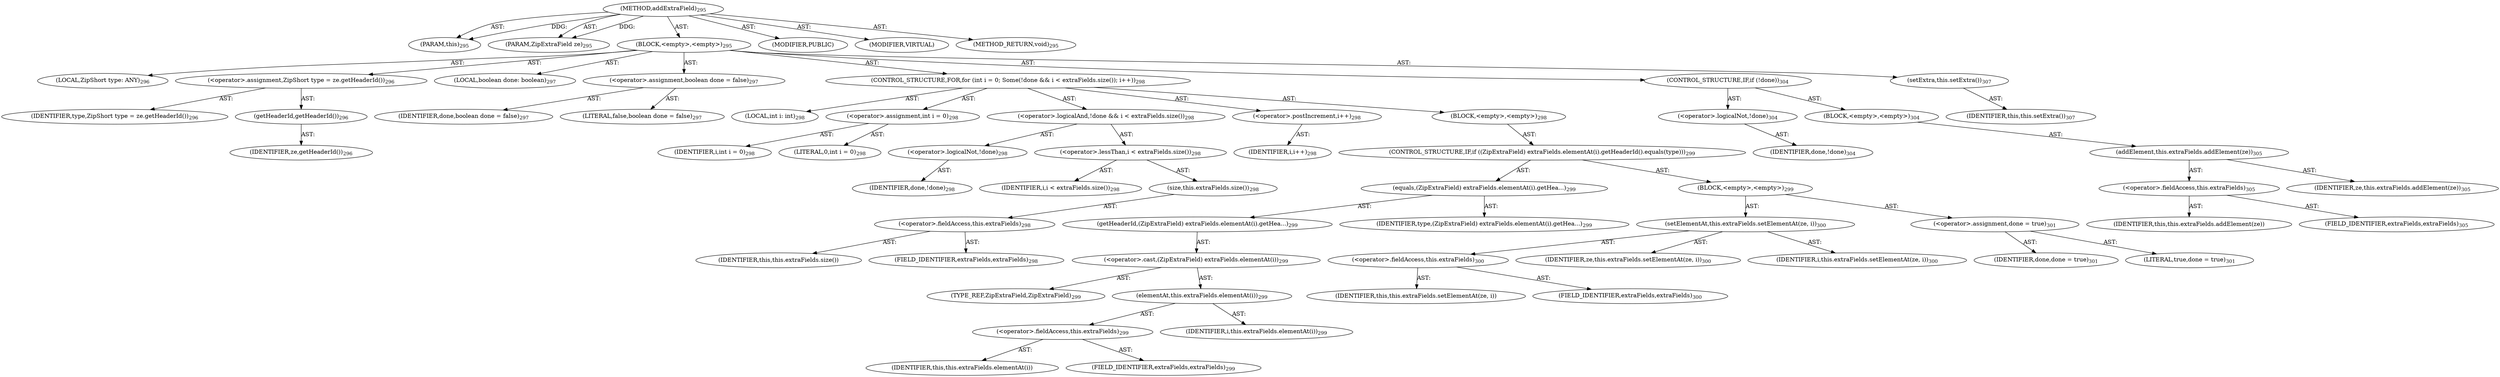 digraph "addExtraField" {  
"111669149711" [label = <(METHOD,addExtraField)<SUB>295</SUB>> ]
"115964116997" [label = <(PARAM,this)<SUB>295</SUB>> ]
"115964117024" [label = <(PARAM,ZipExtraField ze)<SUB>295</SUB>> ]
"25769803802" [label = <(BLOCK,&lt;empty&gt;,&lt;empty&gt;)<SUB>295</SUB>> ]
"94489280522" [label = <(LOCAL,ZipShort type: ANY)<SUB>296</SUB>> ]
"30064771230" [label = <(&lt;operator&gt;.assignment,ZipShort type = ze.getHeaderId())<SUB>296</SUB>> ]
"68719476870" [label = <(IDENTIFIER,type,ZipShort type = ze.getHeaderId())<SUB>296</SUB>> ]
"30064771231" [label = <(getHeaderId,getHeaderId())<SUB>296</SUB>> ]
"68719476871" [label = <(IDENTIFIER,ze,getHeaderId())<SUB>296</SUB>> ]
"94489280523" [label = <(LOCAL,boolean done: boolean)<SUB>297</SUB>> ]
"30064771232" [label = <(&lt;operator&gt;.assignment,boolean done = false)<SUB>297</SUB>> ]
"68719476872" [label = <(IDENTIFIER,done,boolean done = false)<SUB>297</SUB>> ]
"90194313247" [label = <(LITERAL,false,boolean done = false)<SUB>297</SUB>> ]
"47244640267" [label = <(CONTROL_STRUCTURE,FOR,for (int i = 0; Some(!done &amp;&amp; i &lt; extraFields.size()); i++))<SUB>298</SUB>> ]
"94489280524" [label = <(LOCAL,int i: int)<SUB>298</SUB>> ]
"30064771233" [label = <(&lt;operator&gt;.assignment,int i = 0)<SUB>298</SUB>> ]
"68719476873" [label = <(IDENTIFIER,i,int i = 0)<SUB>298</SUB>> ]
"90194313248" [label = <(LITERAL,0,int i = 0)<SUB>298</SUB>> ]
"30064771234" [label = <(&lt;operator&gt;.logicalAnd,!done &amp;&amp; i &lt; extraFields.size())<SUB>298</SUB>> ]
"30064771235" [label = <(&lt;operator&gt;.logicalNot,!done)<SUB>298</SUB>> ]
"68719476874" [label = <(IDENTIFIER,done,!done)<SUB>298</SUB>> ]
"30064771236" [label = <(&lt;operator&gt;.lessThan,i &lt; extraFields.size())<SUB>298</SUB>> ]
"68719476875" [label = <(IDENTIFIER,i,i &lt; extraFields.size())<SUB>298</SUB>> ]
"30064771237" [label = <(size,this.extraFields.size())<SUB>298</SUB>> ]
"30064771238" [label = <(&lt;operator&gt;.fieldAccess,this.extraFields)<SUB>298</SUB>> ]
"68719476876" [label = <(IDENTIFIER,this,this.extraFields.size())> ]
"55834574886" [label = <(FIELD_IDENTIFIER,extraFields,extraFields)<SUB>298</SUB>> ]
"30064771239" [label = <(&lt;operator&gt;.postIncrement,i++)<SUB>298</SUB>> ]
"68719476877" [label = <(IDENTIFIER,i,i++)<SUB>298</SUB>> ]
"25769803803" [label = <(BLOCK,&lt;empty&gt;,&lt;empty&gt;)<SUB>298</SUB>> ]
"47244640268" [label = <(CONTROL_STRUCTURE,IF,if ((ZipExtraField) extraFields.elementAt(i).getHeaderId().equals(type)))<SUB>299</SUB>> ]
"30064771240" [label = <(equals,(ZipExtraField) extraFields.elementAt(i).getHea...)<SUB>299</SUB>> ]
"30064771241" [label = <(getHeaderId,(ZipExtraField) extraFields.elementAt(i).getHea...)<SUB>299</SUB>> ]
"30064771242" [label = <(&lt;operator&gt;.cast,(ZipExtraField) extraFields.elementAt(i))<SUB>299</SUB>> ]
"180388626440" [label = <(TYPE_REF,ZipExtraField,ZipExtraField)<SUB>299</SUB>> ]
"30064771243" [label = <(elementAt,this.extraFields.elementAt(i))<SUB>299</SUB>> ]
"30064771244" [label = <(&lt;operator&gt;.fieldAccess,this.extraFields)<SUB>299</SUB>> ]
"68719476878" [label = <(IDENTIFIER,this,this.extraFields.elementAt(i))> ]
"55834574887" [label = <(FIELD_IDENTIFIER,extraFields,extraFields)<SUB>299</SUB>> ]
"68719476879" [label = <(IDENTIFIER,i,this.extraFields.elementAt(i))<SUB>299</SUB>> ]
"68719476880" [label = <(IDENTIFIER,type,(ZipExtraField) extraFields.elementAt(i).getHea...)<SUB>299</SUB>> ]
"25769803804" [label = <(BLOCK,&lt;empty&gt;,&lt;empty&gt;)<SUB>299</SUB>> ]
"30064771245" [label = <(setElementAt,this.extraFields.setElementAt(ze, i))<SUB>300</SUB>> ]
"30064771246" [label = <(&lt;operator&gt;.fieldAccess,this.extraFields)<SUB>300</SUB>> ]
"68719476881" [label = <(IDENTIFIER,this,this.extraFields.setElementAt(ze, i))> ]
"55834574888" [label = <(FIELD_IDENTIFIER,extraFields,extraFields)<SUB>300</SUB>> ]
"68719476882" [label = <(IDENTIFIER,ze,this.extraFields.setElementAt(ze, i))<SUB>300</SUB>> ]
"68719476883" [label = <(IDENTIFIER,i,this.extraFields.setElementAt(ze, i))<SUB>300</SUB>> ]
"30064771247" [label = <(&lt;operator&gt;.assignment,done = true)<SUB>301</SUB>> ]
"68719476884" [label = <(IDENTIFIER,done,done = true)<SUB>301</SUB>> ]
"90194313249" [label = <(LITERAL,true,done = true)<SUB>301</SUB>> ]
"47244640269" [label = <(CONTROL_STRUCTURE,IF,if (!done))<SUB>304</SUB>> ]
"30064771248" [label = <(&lt;operator&gt;.logicalNot,!done)<SUB>304</SUB>> ]
"68719476885" [label = <(IDENTIFIER,done,!done)<SUB>304</SUB>> ]
"25769803805" [label = <(BLOCK,&lt;empty&gt;,&lt;empty&gt;)<SUB>304</SUB>> ]
"30064771249" [label = <(addElement,this.extraFields.addElement(ze))<SUB>305</SUB>> ]
"30064771250" [label = <(&lt;operator&gt;.fieldAccess,this.extraFields)<SUB>305</SUB>> ]
"68719476886" [label = <(IDENTIFIER,this,this.extraFields.addElement(ze))> ]
"55834574889" [label = <(FIELD_IDENTIFIER,extraFields,extraFields)<SUB>305</SUB>> ]
"68719476887" [label = <(IDENTIFIER,ze,this.extraFields.addElement(ze))<SUB>305</SUB>> ]
"30064771251" [label = <(setExtra,this.setExtra())<SUB>307</SUB>> ]
"68719476751" [label = <(IDENTIFIER,this,this.setExtra())<SUB>307</SUB>> ]
"133143986215" [label = <(MODIFIER,PUBLIC)> ]
"133143986216" [label = <(MODIFIER,VIRTUAL)> ]
"128849018895" [label = <(METHOD_RETURN,void)<SUB>295</SUB>> ]
  "111669149711" -> "115964116997"  [ label = "AST: "] 
  "111669149711" -> "115964117024"  [ label = "AST: "] 
  "111669149711" -> "25769803802"  [ label = "AST: "] 
  "111669149711" -> "133143986215"  [ label = "AST: "] 
  "111669149711" -> "133143986216"  [ label = "AST: "] 
  "111669149711" -> "128849018895"  [ label = "AST: "] 
  "25769803802" -> "94489280522"  [ label = "AST: "] 
  "25769803802" -> "30064771230"  [ label = "AST: "] 
  "25769803802" -> "94489280523"  [ label = "AST: "] 
  "25769803802" -> "30064771232"  [ label = "AST: "] 
  "25769803802" -> "47244640267"  [ label = "AST: "] 
  "25769803802" -> "47244640269"  [ label = "AST: "] 
  "25769803802" -> "30064771251"  [ label = "AST: "] 
  "30064771230" -> "68719476870"  [ label = "AST: "] 
  "30064771230" -> "30064771231"  [ label = "AST: "] 
  "30064771231" -> "68719476871"  [ label = "AST: "] 
  "30064771232" -> "68719476872"  [ label = "AST: "] 
  "30064771232" -> "90194313247"  [ label = "AST: "] 
  "47244640267" -> "94489280524"  [ label = "AST: "] 
  "47244640267" -> "30064771233"  [ label = "AST: "] 
  "47244640267" -> "30064771234"  [ label = "AST: "] 
  "47244640267" -> "30064771239"  [ label = "AST: "] 
  "47244640267" -> "25769803803"  [ label = "AST: "] 
  "30064771233" -> "68719476873"  [ label = "AST: "] 
  "30064771233" -> "90194313248"  [ label = "AST: "] 
  "30064771234" -> "30064771235"  [ label = "AST: "] 
  "30064771234" -> "30064771236"  [ label = "AST: "] 
  "30064771235" -> "68719476874"  [ label = "AST: "] 
  "30064771236" -> "68719476875"  [ label = "AST: "] 
  "30064771236" -> "30064771237"  [ label = "AST: "] 
  "30064771237" -> "30064771238"  [ label = "AST: "] 
  "30064771238" -> "68719476876"  [ label = "AST: "] 
  "30064771238" -> "55834574886"  [ label = "AST: "] 
  "30064771239" -> "68719476877"  [ label = "AST: "] 
  "25769803803" -> "47244640268"  [ label = "AST: "] 
  "47244640268" -> "30064771240"  [ label = "AST: "] 
  "47244640268" -> "25769803804"  [ label = "AST: "] 
  "30064771240" -> "30064771241"  [ label = "AST: "] 
  "30064771240" -> "68719476880"  [ label = "AST: "] 
  "30064771241" -> "30064771242"  [ label = "AST: "] 
  "30064771242" -> "180388626440"  [ label = "AST: "] 
  "30064771242" -> "30064771243"  [ label = "AST: "] 
  "30064771243" -> "30064771244"  [ label = "AST: "] 
  "30064771243" -> "68719476879"  [ label = "AST: "] 
  "30064771244" -> "68719476878"  [ label = "AST: "] 
  "30064771244" -> "55834574887"  [ label = "AST: "] 
  "25769803804" -> "30064771245"  [ label = "AST: "] 
  "25769803804" -> "30064771247"  [ label = "AST: "] 
  "30064771245" -> "30064771246"  [ label = "AST: "] 
  "30064771245" -> "68719476882"  [ label = "AST: "] 
  "30064771245" -> "68719476883"  [ label = "AST: "] 
  "30064771246" -> "68719476881"  [ label = "AST: "] 
  "30064771246" -> "55834574888"  [ label = "AST: "] 
  "30064771247" -> "68719476884"  [ label = "AST: "] 
  "30064771247" -> "90194313249"  [ label = "AST: "] 
  "47244640269" -> "30064771248"  [ label = "AST: "] 
  "47244640269" -> "25769803805"  [ label = "AST: "] 
  "30064771248" -> "68719476885"  [ label = "AST: "] 
  "25769803805" -> "30064771249"  [ label = "AST: "] 
  "30064771249" -> "30064771250"  [ label = "AST: "] 
  "30064771249" -> "68719476887"  [ label = "AST: "] 
  "30064771250" -> "68719476886"  [ label = "AST: "] 
  "30064771250" -> "55834574889"  [ label = "AST: "] 
  "30064771251" -> "68719476751"  [ label = "AST: "] 
  "111669149711" -> "115964116997"  [ label = "DDG: "] 
  "111669149711" -> "115964117024"  [ label = "DDG: "] 
}
